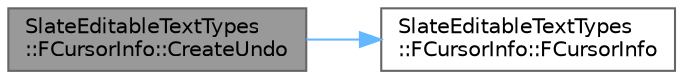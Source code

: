 digraph "SlateEditableTextTypes::FCursorInfo::CreateUndo"
{
 // INTERACTIVE_SVG=YES
 // LATEX_PDF_SIZE
  bgcolor="transparent";
  edge [fontname=Helvetica,fontsize=10,labelfontname=Helvetica,labelfontsize=10];
  node [fontname=Helvetica,fontsize=10,shape=box,height=0.2,width=0.4];
  rankdir="LR";
  Node1 [id="Node000001",label="SlateEditableTextTypes\l::FCursorInfo::CreateUndo",height=0.2,width=0.4,color="gray40", fillcolor="grey60", style="filled", fontcolor="black",tooltip="Create an undo for this cursor data."];
  Node1 -> Node2 [id="edge1_Node000001_Node000002",color="steelblue1",style="solid",tooltip=" "];
  Node2 [id="Node000002",label="SlateEditableTextTypes\l::FCursorInfo::FCursorInfo",height=0.2,width=0.4,color="grey40", fillcolor="white", style="filled",URL="$dd/d8d/classSlateEditableTextTypes_1_1FCursorInfo.html#ae107eb739e786b04198a99a8f4ee4013",tooltip=" "];
}
